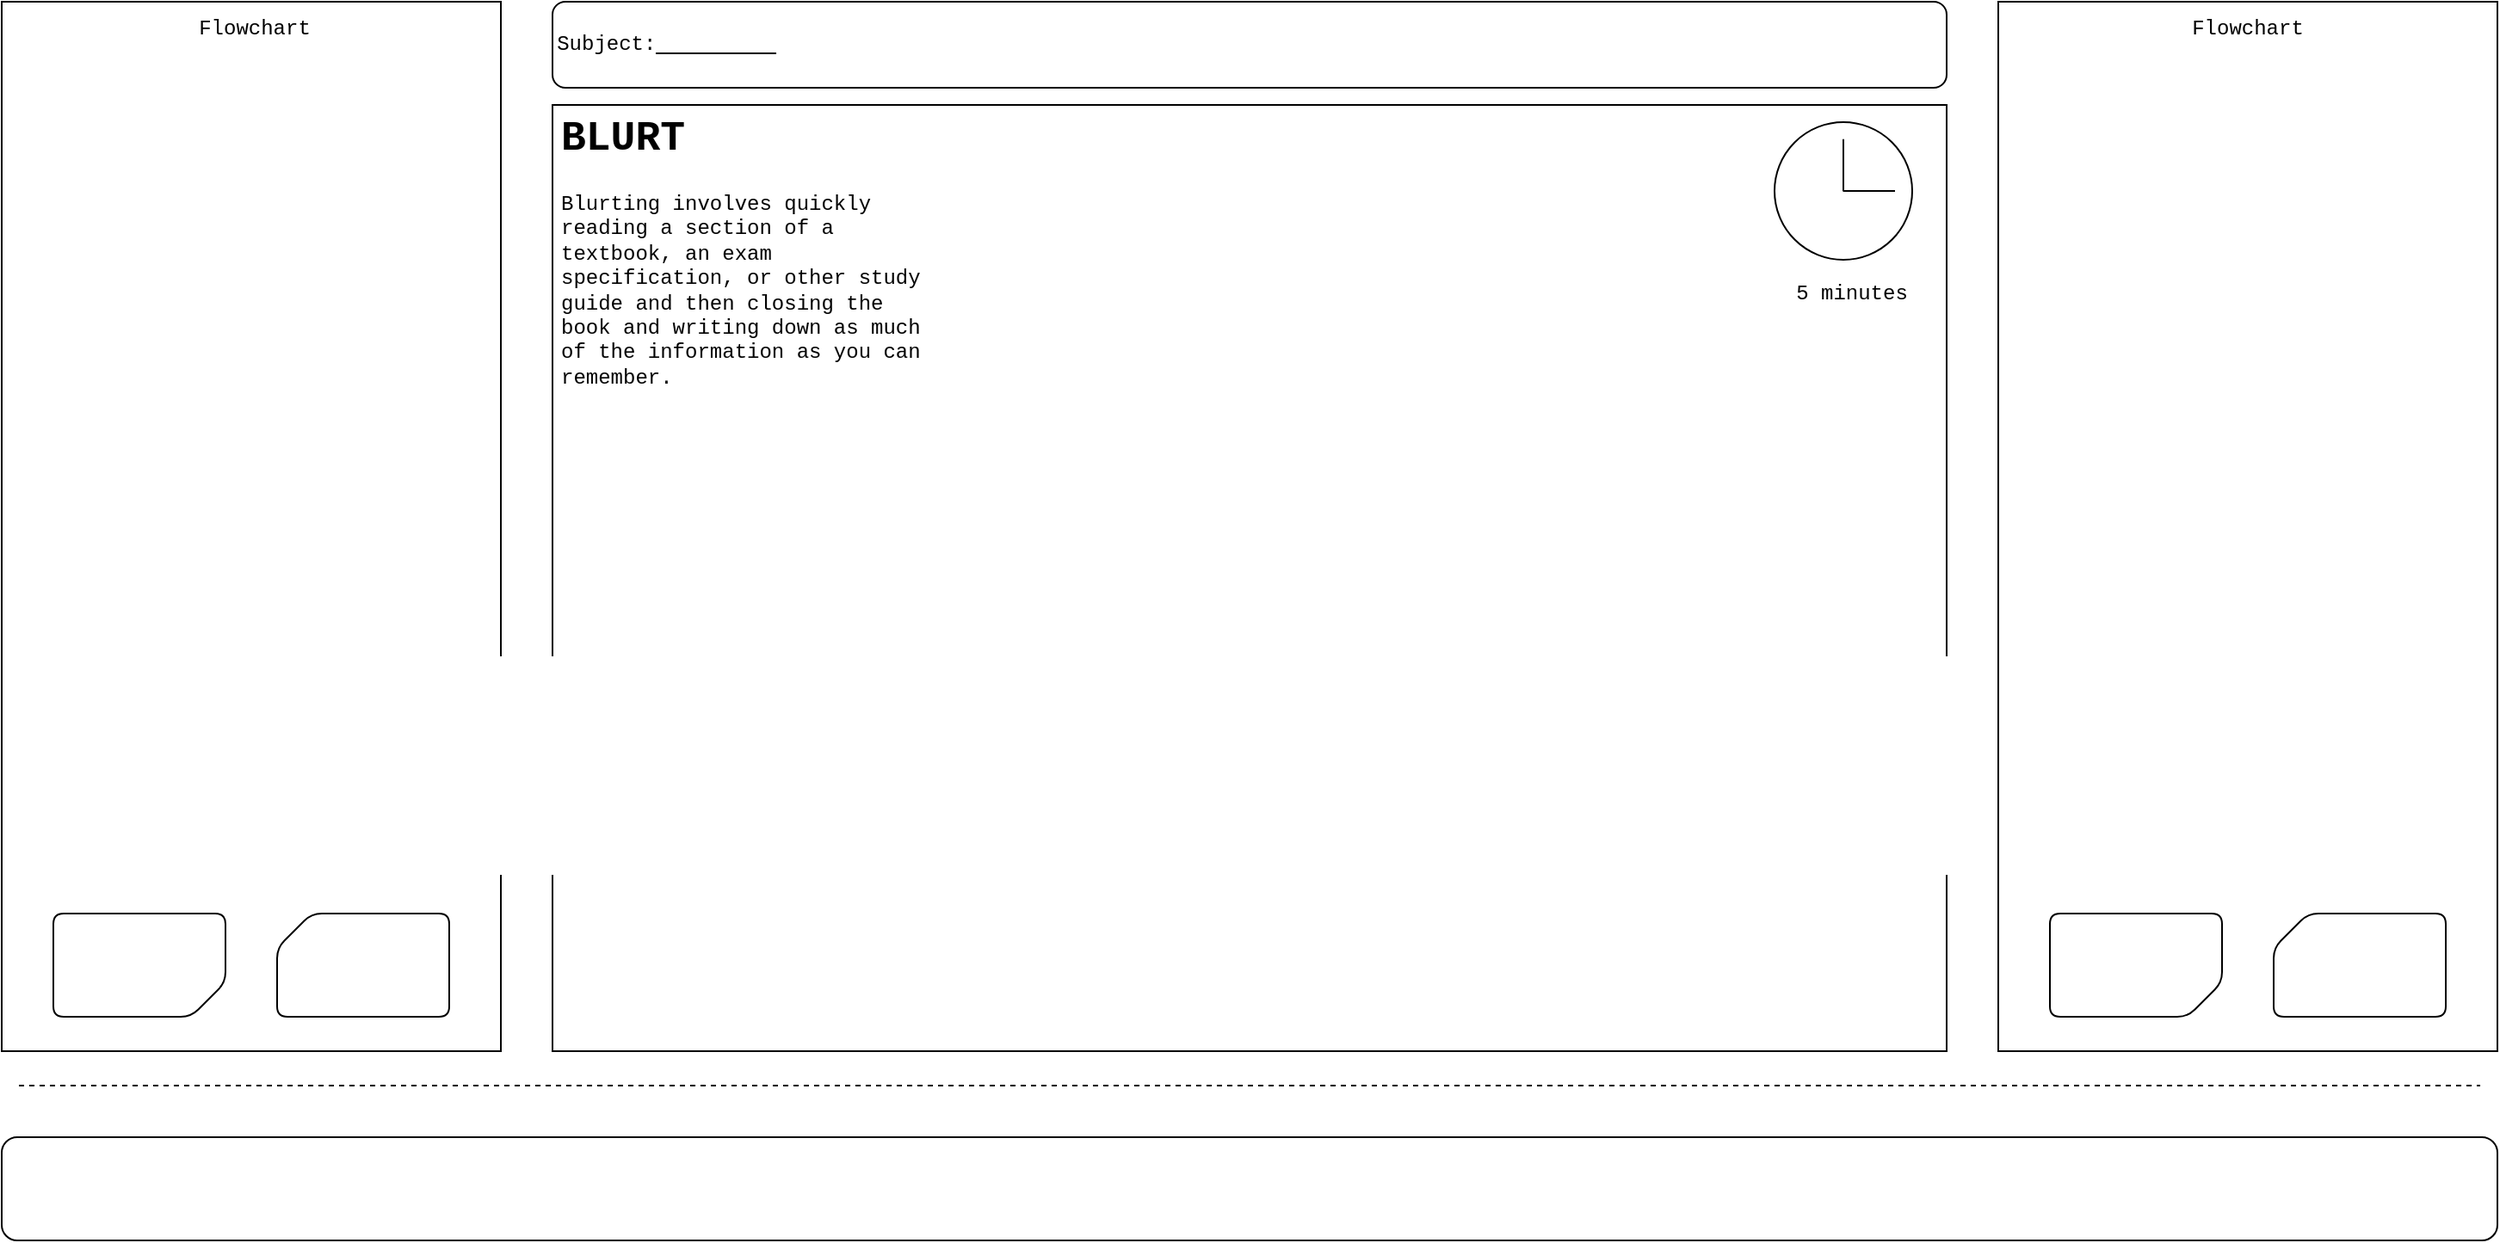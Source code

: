 <mxfile version="21.6.9" type="github">
  <diagram name="Page-1" id="MsKLmUilXUobWIuIifkx">
    <mxGraphModel dx="2327" dy="987" grid="1" gridSize="10" guides="1" tooltips="1" connect="1" arrows="1" fold="1" page="1" pageScale="1" pageWidth="827" pageHeight="1169" background="none" math="0" shadow="0">
      <root>
        <mxCell id="0" />
        <mxCell id="1" parent="0" />
        <mxCell id="Fr31JLENJhVwNltYiqaI-16" value="" style="rounded=1;whiteSpace=wrap;html=1;labelBackgroundColor=none;" vertex="1" parent="1">
          <mxGeometry x="10" y="10" width="810" height="50" as="geometry" />
        </mxCell>
        <mxCell id="Fr31JLENJhVwNltYiqaI-18" value="Subject:&amp;nbsp;" style="text;html=1;strokeColor=none;fillColor=none;align=center;verticalAlign=middle;whiteSpace=wrap;rounded=1;labelBackgroundColor=none;fontFamily=Courier New;" vertex="1" parent="1">
          <mxGeometry x="20" y="20" width="50" height="30" as="geometry" />
        </mxCell>
        <mxCell id="Fr31JLENJhVwNltYiqaI-19" value="" style="endArrow=none;html=1;rounded=1;labelBackgroundColor=none;fontColor=default;" edge="1" parent="1" target="Fr31JLENJhVwNltYiqaI-16">
          <mxGeometry width="50" height="50" relative="1" as="geometry">
            <mxPoint x="180" y="10" as="sourcePoint" />
            <mxPoint x="230" y="-40" as="targetPoint" />
          </mxGeometry>
        </mxCell>
        <mxCell id="Fr31JLENJhVwNltYiqaI-21" value="&lt;br&gt;" style="text;strokeColor=none;align=center;fillColor=none;html=1;verticalAlign=middle;whiteSpace=wrap;rounded=1;labelBackgroundColor=none;" vertex="1" parent="1">
          <mxGeometry x="-110" y="250" width="60" height="30" as="geometry" />
        </mxCell>
        <mxCell id="Fr31JLENJhVwNltYiqaI-24" value="" style="endArrow=none;html=1;rounded=1;labelBackgroundColor=none;fontColor=default;" edge="1" parent="1">
          <mxGeometry width="50" height="50" relative="1" as="geometry">
            <mxPoint x="70" y="40" as="sourcePoint" />
            <mxPoint x="140" y="40" as="targetPoint" />
          </mxGeometry>
        </mxCell>
        <mxCell id="Fr31JLENJhVwNltYiqaI-27" value="" style="rounded=0;whiteSpace=wrap;html=1;strokeColor=default;fontFamily=Helvetica;fontSize=12;fontColor=default;fillColor=default;" vertex="1" parent="1">
          <mxGeometry x="10" y="70" width="810" height="550" as="geometry" />
        </mxCell>
        <mxCell id="Fr31JLENJhVwNltYiqaI-31" value="&lt;h1&gt;BLURT&lt;/h1&gt;&lt;div&gt;Blurting involves quickly reading a section of a textbook, an exam specification, or other study guide and then closing the book and writing down as much of the information as you can remember.&lt;br&gt;&lt;/div&gt;" style="text;html=1;strokeColor=none;fillColor=none;spacing=5;spacingTop=-20;whiteSpace=wrap;overflow=hidden;rounded=0;fontSize=12;fontFamily=Courier New;fontColor=default;" vertex="1" parent="1">
          <mxGeometry x="10" y="70" width="220" height="170" as="geometry" />
        </mxCell>
        <mxCell id="Fr31JLENJhVwNltYiqaI-32" value="" style="ellipse;whiteSpace=wrap;html=1;aspect=fixed;rounded=1;strokeColor=default;fontFamily=Helvetica;fontSize=12;fontColor=default;fillColor=default;movable=0;resizable=0;rotatable=0;deletable=0;editable=0;locked=1;connectable=0;" vertex="1" parent="1">
          <mxGeometry x="720" y="80" width="80" height="80" as="geometry" />
        </mxCell>
        <mxCell id="Fr31JLENJhVwNltYiqaI-36" value="" style="group" vertex="1" connectable="0" parent="1">
          <mxGeometry x="760" y="100" width="30" height="20" as="geometry" />
        </mxCell>
        <mxCell id="Fr31JLENJhVwNltYiqaI-34" value="" style="endArrow=none;html=1;rounded=1;fontFamily=Helvetica;fontSize=12;fontColor=default;" edge="1" parent="Fr31JLENJhVwNltYiqaI-36">
          <mxGeometry width="50" height="50" relative="1" as="geometry">
            <mxPoint y="20.263" as="sourcePoint" />
            <mxPoint y="-10.132" as="targetPoint" />
            <Array as="points">
              <mxPoint />
            </Array>
          </mxGeometry>
        </mxCell>
        <mxCell id="Fr31JLENJhVwNltYiqaI-35" value="" style="endArrow=none;html=1;rounded=1;fontFamily=Helvetica;fontSize=12;fontColor=default;" edge="1" parent="Fr31JLENJhVwNltYiqaI-36">
          <mxGeometry width="50" height="50" relative="1" as="geometry">
            <mxPoint y="20" as="sourcePoint" />
            <mxPoint x="30" y="20.263" as="targetPoint" />
            <Array as="points">
              <mxPoint x="30" y="20" />
            </Array>
          </mxGeometry>
        </mxCell>
        <mxCell id="Fr31JLENJhVwNltYiqaI-37" value="5 minutes" style="text;html=1;strokeColor=none;fillColor=none;align=center;verticalAlign=middle;whiteSpace=wrap;rounded=0;fontSize=12;fontFamily=Courier New;fontColor=default;" vertex="1" parent="1">
          <mxGeometry x="730" y="160" width="70" height="40" as="geometry" />
        </mxCell>
        <mxCell id="Fr31JLENJhVwNltYiqaI-38" value="" style="rounded=0;whiteSpace=wrap;html=1;strokeColor=default;fontFamily=Helvetica;fontSize=12;fontColor=default;fillColor=default;" vertex="1" parent="1">
          <mxGeometry x="-310" y="10" width="290" height="610" as="geometry" />
        </mxCell>
        <mxCell id="Fr31JLENJhVwNltYiqaI-39" value="" style="rounded=0;whiteSpace=wrap;html=1;strokeColor=default;fontFamily=Helvetica;fontSize=12;fontColor=default;fillColor=default;" vertex="1" parent="1">
          <mxGeometry x="850" y="10" width="290" height="610" as="geometry" />
        </mxCell>
        <mxCell id="Fr31JLENJhVwNltYiqaI-43" value="" style="group" vertex="1" connectable="0" parent="1">
          <mxGeometry x="-280" y="540" width="230" height="60" as="geometry" />
        </mxCell>
        <mxCell id="Fr31JLENJhVwNltYiqaI-41" value="" style="verticalLabelPosition=bottom;verticalAlign=top;html=1;shape=card;whiteSpace=wrap;size=20;arcSize=12;rounded=1;strokeColor=default;fontFamily=Helvetica;fontSize=12;fontColor=default;fillColor=default;" vertex="1" parent="Fr31JLENJhVwNltYiqaI-43">
          <mxGeometry x="130" width="100" height="60" as="geometry" />
        </mxCell>
        <mxCell id="Fr31JLENJhVwNltYiqaI-42" value="" style="verticalLabelPosition=bottom;verticalAlign=top;html=1;shape=card;whiteSpace=wrap;size=20;arcSize=12;rounded=1;strokeColor=default;fontFamily=Helvetica;fontSize=12;fontColor=default;fillColor=default;direction=west;" vertex="1" parent="Fr31JLENJhVwNltYiqaI-43">
          <mxGeometry width="100" height="60" as="geometry" />
        </mxCell>
        <mxCell id="Fr31JLENJhVwNltYiqaI-44" value="" style="group" vertex="1" connectable="0" parent="1">
          <mxGeometry x="880" y="540" width="230" height="60" as="geometry" />
        </mxCell>
        <mxCell id="Fr31JLENJhVwNltYiqaI-45" value="" style="verticalLabelPosition=bottom;verticalAlign=top;html=1;shape=card;whiteSpace=wrap;size=20;arcSize=12;rounded=1;strokeColor=default;fontFamily=Helvetica;fontSize=12;fontColor=default;fillColor=default;" vertex="1" parent="Fr31JLENJhVwNltYiqaI-44">
          <mxGeometry x="130" width="100" height="60" as="geometry" />
        </mxCell>
        <mxCell id="Fr31JLENJhVwNltYiqaI-46" value="" style="verticalLabelPosition=bottom;verticalAlign=top;html=1;shape=card;whiteSpace=wrap;size=20;arcSize=12;rounded=1;strokeColor=default;fontFamily=Helvetica;fontSize=12;fontColor=default;fillColor=default;direction=west;" vertex="1" parent="Fr31JLENJhVwNltYiqaI-44">
          <mxGeometry width="100" height="60" as="geometry" />
        </mxCell>
        <mxCell id="Fr31JLENJhVwNltYiqaI-48" value="&lt;font face=&quot;Courier New&quot;&gt;Flowchart&lt;/font&gt;" style="text;html=1;strokeColor=none;fillColor=none;align=center;verticalAlign=middle;whiteSpace=wrap;rounded=0;fontSize=12;fontFamily=Helvetica;fontColor=default;" vertex="1" parent="1">
          <mxGeometry x="-193" y="10" width="60" height="30" as="geometry" />
        </mxCell>
        <mxCell id="Fr31JLENJhVwNltYiqaI-49" value="&lt;font face=&quot;Courier New&quot;&gt;Flowchart&lt;/font&gt;" style="text;html=1;strokeColor=none;fillColor=none;align=center;verticalAlign=middle;whiteSpace=wrap;rounded=0;fontSize=12;fontFamily=Helvetica;fontColor=default;" vertex="1" parent="1">
          <mxGeometry x="965" y="10" width="60" height="30" as="geometry" />
        </mxCell>
        <mxCell id="Fr31JLENJhVwNltYiqaI-54" value="" style="rounded=1;whiteSpace=wrap;html=1;strokeColor=default;fontFamily=Helvetica;fontSize=12;fontColor=default;fillColor=default;" vertex="1" parent="1">
          <mxGeometry x="-310" y="670" width="1450" height="60" as="geometry" />
        </mxCell>
        <mxCell id="Fr31JLENJhVwNltYiqaI-55" value="" style="endArrow=none;dashed=1;html=1;rounded=1;fontFamily=Helvetica;fontSize=12;fontColor=default;" edge="1" parent="1">
          <mxGeometry width="50" height="50" relative="1" as="geometry">
            <mxPoint x="-300" y="640" as="sourcePoint" />
            <mxPoint x="1130" y="640" as="targetPoint" />
          </mxGeometry>
        </mxCell>
      </root>
    </mxGraphModel>
  </diagram>
</mxfile>
